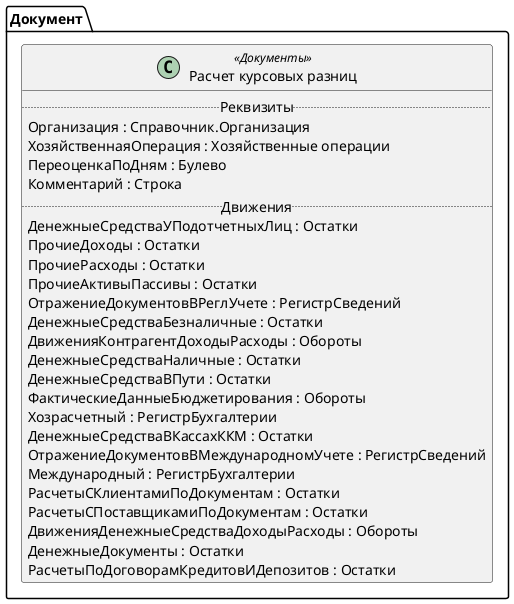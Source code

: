 ﻿@startuml РасчетКурсовыхРазниц
'!include templates.wsd
'..\include templates.wsd
class Документ.РасчетКурсовыхРазниц as "Расчет курсовых разниц" <<Документы>>
{
..Реквизиты..
Организация : Справочник.Организация
ХозяйственнаяОперация : Хозяйственные операции
ПереоценкаПоДням : Булево
Комментарий : Строка
..Движения..
ДенежныеСредстваУПодотчетныхЛиц : Остатки
ПрочиеДоходы : Остатки
ПрочиеРасходы : Остатки
ПрочиеАктивыПассивы : Остатки
ОтражениеДокументовВРеглУчете : РегистрСведений
ДенежныеСредстваБезналичные : Остатки
ДвиженияКонтрагентДоходыРасходы : Обороты
ДенежныеСредстваНаличные : Остатки
ДенежныеСредстваВПути : Остатки
ФактическиеДанныеБюджетирования : Обороты
Хозрасчетный : РегистрБухгалтерии
ДенежныеСредстваВКассахККМ : Остатки
ОтражениеДокументовВМеждународномУчете : РегистрСведений
Международный : РегистрБухгалтерии
РасчетыСКлиентамиПоДокументам : Остатки
РасчетыСПоставщикамиПоДокументам : Остатки
ДвиженияДенежныеСредстваДоходыРасходы : Обороты
ДенежныеДокументы : Остатки
РасчетыПоДоговорамКредитовИДепозитов : Остатки
}
@enduml
